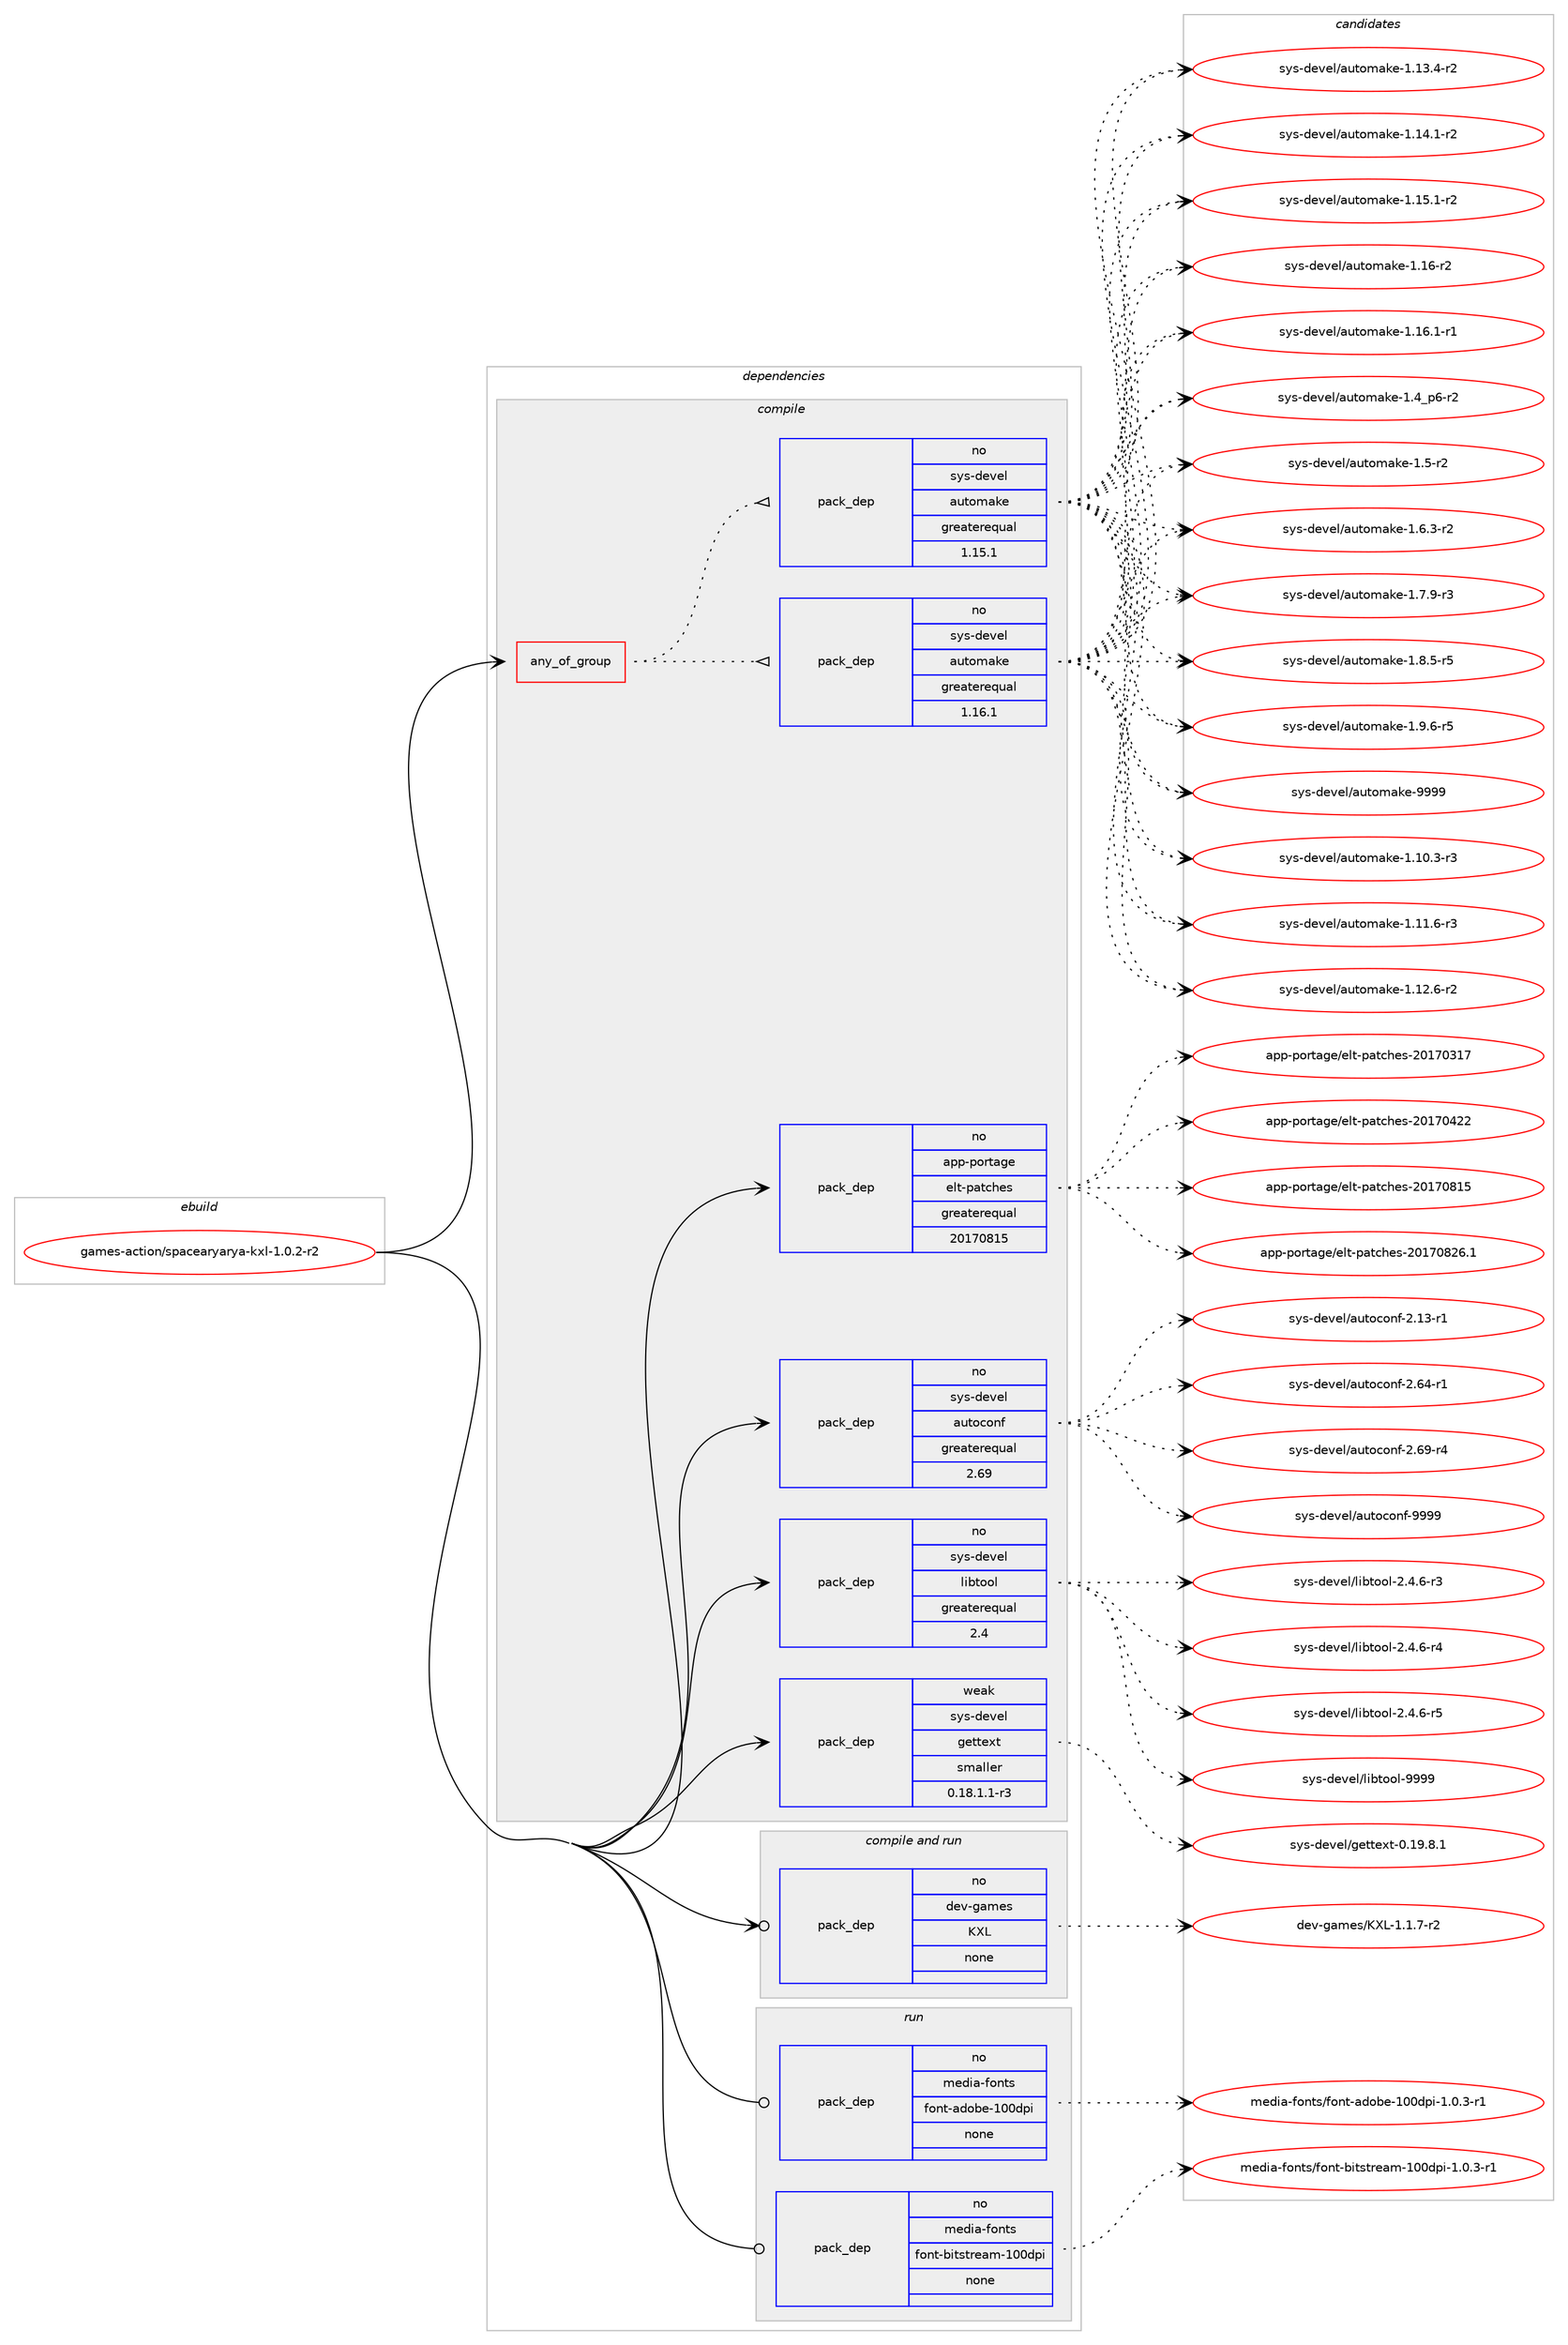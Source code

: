 digraph prolog {

# *************
# Graph options
# *************

newrank=true;
concentrate=true;
compound=true;
graph [rankdir=LR,fontname=Helvetica,fontsize=10,ranksep=1.5];#, ranksep=2.5, nodesep=0.2];
edge  [arrowhead=vee];
node  [fontname=Helvetica,fontsize=10];

# **********
# The ebuild
# **********

subgraph cluster_leftcol {
color=gray;
rank=same;
label=<<i>ebuild</i>>;
id [label="games-action/spacearyarya-kxl-1.0.2-r2", color=red, width=4, href="../games-action/spacearyarya-kxl-1.0.2-r2.svg"];
}

# ****************
# The dependencies
# ****************

subgraph cluster_midcol {
color=gray;
label=<<i>dependencies</i>>;
subgraph cluster_compile {
fillcolor="#eeeeee";
style=filled;
label=<<i>compile</i>>;
subgraph any78 {
dependency1889 [label=<<TABLE BORDER="0" CELLBORDER="1" CELLSPACING="0" CELLPADDING="4"><TR><TD CELLPADDING="10">any_of_group</TD></TR></TABLE>>, shape=none, color=red];subgraph pack1600 {
dependency1890 [label=<<TABLE BORDER="0" CELLBORDER="1" CELLSPACING="0" CELLPADDING="4" WIDTH="220"><TR><TD ROWSPAN="6" CELLPADDING="30">pack_dep</TD></TR><TR><TD WIDTH="110">no</TD></TR><TR><TD>sys-devel</TD></TR><TR><TD>automake</TD></TR><TR><TD>greaterequal</TD></TR><TR><TD>1.16.1</TD></TR></TABLE>>, shape=none, color=blue];
}
dependency1889:e -> dependency1890:w [weight=20,style="dotted",arrowhead="oinv"];
subgraph pack1601 {
dependency1891 [label=<<TABLE BORDER="0" CELLBORDER="1" CELLSPACING="0" CELLPADDING="4" WIDTH="220"><TR><TD ROWSPAN="6" CELLPADDING="30">pack_dep</TD></TR><TR><TD WIDTH="110">no</TD></TR><TR><TD>sys-devel</TD></TR><TR><TD>automake</TD></TR><TR><TD>greaterequal</TD></TR><TR><TD>1.15.1</TD></TR></TABLE>>, shape=none, color=blue];
}
dependency1889:e -> dependency1891:w [weight=20,style="dotted",arrowhead="oinv"];
}
id:e -> dependency1889:w [weight=20,style="solid",arrowhead="vee"];
subgraph pack1602 {
dependency1892 [label=<<TABLE BORDER="0" CELLBORDER="1" CELLSPACING="0" CELLPADDING="4" WIDTH="220"><TR><TD ROWSPAN="6" CELLPADDING="30">pack_dep</TD></TR><TR><TD WIDTH="110">no</TD></TR><TR><TD>app-portage</TD></TR><TR><TD>elt-patches</TD></TR><TR><TD>greaterequal</TD></TR><TR><TD>20170815</TD></TR></TABLE>>, shape=none, color=blue];
}
id:e -> dependency1892:w [weight=20,style="solid",arrowhead="vee"];
subgraph pack1603 {
dependency1893 [label=<<TABLE BORDER="0" CELLBORDER="1" CELLSPACING="0" CELLPADDING="4" WIDTH="220"><TR><TD ROWSPAN="6" CELLPADDING="30">pack_dep</TD></TR><TR><TD WIDTH="110">no</TD></TR><TR><TD>sys-devel</TD></TR><TR><TD>autoconf</TD></TR><TR><TD>greaterequal</TD></TR><TR><TD>2.69</TD></TR></TABLE>>, shape=none, color=blue];
}
id:e -> dependency1893:w [weight=20,style="solid",arrowhead="vee"];
subgraph pack1604 {
dependency1894 [label=<<TABLE BORDER="0" CELLBORDER="1" CELLSPACING="0" CELLPADDING="4" WIDTH="220"><TR><TD ROWSPAN="6" CELLPADDING="30">pack_dep</TD></TR><TR><TD WIDTH="110">no</TD></TR><TR><TD>sys-devel</TD></TR><TR><TD>libtool</TD></TR><TR><TD>greaterequal</TD></TR><TR><TD>2.4</TD></TR></TABLE>>, shape=none, color=blue];
}
id:e -> dependency1894:w [weight=20,style="solid",arrowhead="vee"];
subgraph pack1605 {
dependency1895 [label=<<TABLE BORDER="0" CELLBORDER="1" CELLSPACING="0" CELLPADDING="4" WIDTH="220"><TR><TD ROWSPAN="6" CELLPADDING="30">pack_dep</TD></TR><TR><TD WIDTH="110">weak</TD></TR><TR><TD>sys-devel</TD></TR><TR><TD>gettext</TD></TR><TR><TD>smaller</TD></TR><TR><TD>0.18.1.1-r3</TD></TR></TABLE>>, shape=none, color=blue];
}
id:e -> dependency1895:w [weight=20,style="solid",arrowhead="vee"];
}
subgraph cluster_compileandrun {
fillcolor="#eeeeee";
style=filled;
label=<<i>compile and run</i>>;
subgraph pack1606 {
dependency1896 [label=<<TABLE BORDER="0" CELLBORDER="1" CELLSPACING="0" CELLPADDING="4" WIDTH="220"><TR><TD ROWSPAN="6" CELLPADDING="30">pack_dep</TD></TR><TR><TD WIDTH="110">no</TD></TR><TR><TD>dev-games</TD></TR><TR><TD>KXL</TD></TR><TR><TD>none</TD></TR><TR><TD></TD></TR></TABLE>>, shape=none, color=blue];
}
id:e -> dependency1896:w [weight=20,style="solid",arrowhead="odotvee"];
}
subgraph cluster_run {
fillcolor="#eeeeee";
style=filled;
label=<<i>run</i>>;
subgraph pack1607 {
dependency1897 [label=<<TABLE BORDER="0" CELLBORDER="1" CELLSPACING="0" CELLPADDING="4" WIDTH="220"><TR><TD ROWSPAN="6" CELLPADDING="30">pack_dep</TD></TR><TR><TD WIDTH="110">no</TD></TR><TR><TD>media-fonts</TD></TR><TR><TD>font-adobe-100dpi</TD></TR><TR><TD>none</TD></TR><TR><TD></TD></TR></TABLE>>, shape=none, color=blue];
}
id:e -> dependency1897:w [weight=20,style="solid",arrowhead="odot"];
subgraph pack1608 {
dependency1898 [label=<<TABLE BORDER="0" CELLBORDER="1" CELLSPACING="0" CELLPADDING="4" WIDTH="220"><TR><TD ROWSPAN="6" CELLPADDING="30">pack_dep</TD></TR><TR><TD WIDTH="110">no</TD></TR><TR><TD>media-fonts</TD></TR><TR><TD>font-bitstream-100dpi</TD></TR><TR><TD>none</TD></TR><TR><TD></TD></TR></TABLE>>, shape=none, color=blue];
}
id:e -> dependency1898:w [weight=20,style="solid",arrowhead="odot"];
}
}

# **************
# The candidates
# **************

subgraph cluster_choices {
rank=same;
color=gray;
label=<<i>candidates</i>>;

subgraph choice1600 {
color=black;
nodesep=1;
choice11512111545100101118101108479711711611110997107101454946494846514511451 [label="sys-devel/automake-1.10.3-r3", color=red, width=4,href="../sys-devel/automake-1.10.3-r3.svg"];
choice11512111545100101118101108479711711611110997107101454946494946544511451 [label="sys-devel/automake-1.11.6-r3", color=red, width=4,href="../sys-devel/automake-1.11.6-r3.svg"];
choice11512111545100101118101108479711711611110997107101454946495046544511450 [label="sys-devel/automake-1.12.6-r2", color=red, width=4,href="../sys-devel/automake-1.12.6-r2.svg"];
choice11512111545100101118101108479711711611110997107101454946495146524511450 [label="sys-devel/automake-1.13.4-r2", color=red, width=4,href="../sys-devel/automake-1.13.4-r2.svg"];
choice11512111545100101118101108479711711611110997107101454946495246494511450 [label="sys-devel/automake-1.14.1-r2", color=red, width=4,href="../sys-devel/automake-1.14.1-r2.svg"];
choice11512111545100101118101108479711711611110997107101454946495346494511450 [label="sys-devel/automake-1.15.1-r2", color=red, width=4,href="../sys-devel/automake-1.15.1-r2.svg"];
choice1151211154510010111810110847971171161111099710710145494649544511450 [label="sys-devel/automake-1.16-r2", color=red, width=4,href="../sys-devel/automake-1.16-r2.svg"];
choice11512111545100101118101108479711711611110997107101454946495446494511449 [label="sys-devel/automake-1.16.1-r1", color=red, width=4,href="../sys-devel/automake-1.16.1-r1.svg"];
choice115121115451001011181011084797117116111109971071014549465295112544511450 [label="sys-devel/automake-1.4_p6-r2", color=red, width=4,href="../sys-devel/automake-1.4_p6-r2.svg"];
choice11512111545100101118101108479711711611110997107101454946534511450 [label="sys-devel/automake-1.5-r2", color=red, width=4,href="../sys-devel/automake-1.5-r2.svg"];
choice115121115451001011181011084797117116111109971071014549465446514511450 [label="sys-devel/automake-1.6.3-r2", color=red, width=4,href="../sys-devel/automake-1.6.3-r2.svg"];
choice115121115451001011181011084797117116111109971071014549465546574511451 [label="sys-devel/automake-1.7.9-r3", color=red, width=4,href="../sys-devel/automake-1.7.9-r3.svg"];
choice115121115451001011181011084797117116111109971071014549465646534511453 [label="sys-devel/automake-1.8.5-r5", color=red, width=4,href="../sys-devel/automake-1.8.5-r5.svg"];
choice115121115451001011181011084797117116111109971071014549465746544511453 [label="sys-devel/automake-1.9.6-r5", color=red, width=4,href="../sys-devel/automake-1.9.6-r5.svg"];
choice115121115451001011181011084797117116111109971071014557575757 [label="sys-devel/automake-9999", color=red, width=4,href="../sys-devel/automake-9999.svg"];
dependency1890:e -> choice11512111545100101118101108479711711611110997107101454946494846514511451:w [style=dotted,weight="100"];
dependency1890:e -> choice11512111545100101118101108479711711611110997107101454946494946544511451:w [style=dotted,weight="100"];
dependency1890:e -> choice11512111545100101118101108479711711611110997107101454946495046544511450:w [style=dotted,weight="100"];
dependency1890:e -> choice11512111545100101118101108479711711611110997107101454946495146524511450:w [style=dotted,weight="100"];
dependency1890:e -> choice11512111545100101118101108479711711611110997107101454946495246494511450:w [style=dotted,weight="100"];
dependency1890:e -> choice11512111545100101118101108479711711611110997107101454946495346494511450:w [style=dotted,weight="100"];
dependency1890:e -> choice1151211154510010111810110847971171161111099710710145494649544511450:w [style=dotted,weight="100"];
dependency1890:e -> choice11512111545100101118101108479711711611110997107101454946495446494511449:w [style=dotted,weight="100"];
dependency1890:e -> choice115121115451001011181011084797117116111109971071014549465295112544511450:w [style=dotted,weight="100"];
dependency1890:e -> choice11512111545100101118101108479711711611110997107101454946534511450:w [style=dotted,weight="100"];
dependency1890:e -> choice115121115451001011181011084797117116111109971071014549465446514511450:w [style=dotted,weight="100"];
dependency1890:e -> choice115121115451001011181011084797117116111109971071014549465546574511451:w [style=dotted,weight="100"];
dependency1890:e -> choice115121115451001011181011084797117116111109971071014549465646534511453:w [style=dotted,weight="100"];
dependency1890:e -> choice115121115451001011181011084797117116111109971071014549465746544511453:w [style=dotted,weight="100"];
dependency1890:e -> choice115121115451001011181011084797117116111109971071014557575757:w [style=dotted,weight="100"];
}
subgraph choice1601 {
color=black;
nodesep=1;
choice11512111545100101118101108479711711611110997107101454946494846514511451 [label="sys-devel/automake-1.10.3-r3", color=red, width=4,href="../sys-devel/automake-1.10.3-r3.svg"];
choice11512111545100101118101108479711711611110997107101454946494946544511451 [label="sys-devel/automake-1.11.6-r3", color=red, width=4,href="../sys-devel/automake-1.11.6-r3.svg"];
choice11512111545100101118101108479711711611110997107101454946495046544511450 [label="sys-devel/automake-1.12.6-r2", color=red, width=4,href="../sys-devel/automake-1.12.6-r2.svg"];
choice11512111545100101118101108479711711611110997107101454946495146524511450 [label="sys-devel/automake-1.13.4-r2", color=red, width=4,href="../sys-devel/automake-1.13.4-r2.svg"];
choice11512111545100101118101108479711711611110997107101454946495246494511450 [label="sys-devel/automake-1.14.1-r2", color=red, width=4,href="../sys-devel/automake-1.14.1-r2.svg"];
choice11512111545100101118101108479711711611110997107101454946495346494511450 [label="sys-devel/automake-1.15.1-r2", color=red, width=4,href="../sys-devel/automake-1.15.1-r2.svg"];
choice1151211154510010111810110847971171161111099710710145494649544511450 [label="sys-devel/automake-1.16-r2", color=red, width=4,href="../sys-devel/automake-1.16-r2.svg"];
choice11512111545100101118101108479711711611110997107101454946495446494511449 [label="sys-devel/automake-1.16.1-r1", color=red, width=4,href="../sys-devel/automake-1.16.1-r1.svg"];
choice115121115451001011181011084797117116111109971071014549465295112544511450 [label="sys-devel/automake-1.4_p6-r2", color=red, width=4,href="../sys-devel/automake-1.4_p6-r2.svg"];
choice11512111545100101118101108479711711611110997107101454946534511450 [label="sys-devel/automake-1.5-r2", color=red, width=4,href="../sys-devel/automake-1.5-r2.svg"];
choice115121115451001011181011084797117116111109971071014549465446514511450 [label="sys-devel/automake-1.6.3-r2", color=red, width=4,href="../sys-devel/automake-1.6.3-r2.svg"];
choice115121115451001011181011084797117116111109971071014549465546574511451 [label="sys-devel/automake-1.7.9-r3", color=red, width=4,href="../sys-devel/automake-1.7.9-r3.svg"];
choice115121115451001011181011084797117116111109971071014549465646534511453 [label="sys-devel/automake-1.8.5-r5", color=red, width=4,href="../sys-devel/automake-1.8.5-r5.svg"];
choice115121115451001011181011084797117116111109971071014549465746544511453 [label="sys-devel/automake-1.9.6-r5", color=red, width=4,href="../sys-devel/automake-1.9.6-r5.svg"];
choice115121115451001011181011084797117116111109971071014557575757 [label="sys-devel/automake-9999", color=red, width=4,href="../sys-devel/automake-9999.svg"];
dependency1891:e -> choice11512111545100101118101108479711711611110997107101454946494846514511451:w [style=dotted,weight="100"];
dependency1891:e -> choice11512111545100101118101108479711711611110997107101454946494946544511451:w [style=dotted,weight="100"];
dependency1891:e -> choice11512111545100101118101108479711711611110997107101454946495046544511450:w [style=dotted,weight="100"];
dependency1891:e -> choice11512111545100101118101108479711711611110997107101454946495146524511450:w [style=dotted,weight="100"];
dependency1891:e -> choice11512111545100101118101108479711711611110997107101454946495246494511450:w [style=dotted,weight="100"];
dependency1891:e -> choice11512111545100101118101108479711711611110997107101454946495346494511450:w [style=dotted,weight="100"];
dependency1891:e -> choice1151211154510010111810110847971171161111099710710145494649544511450:w [style=dotted,weight="100"];
dependency1891:e -> choice11512111545100101118101108479711711611110997107101454946495446494511449:w [style=dotted,weight="100"];
dependency1891:e -> choice115121115451001011181011084797117116111109971071014549465295112544511450:w [style=dotted,weight="100"];
dependency1891:e -> choice11512111545100101118101108479711711611110997107101454946534511450:w [style=dotted,weight="100"];
dependency1891:e -> choice115121115451001011181011084797117116111109971071014549465446514511450:w [style=dotted,weight="100"];
dependency1891:e -> choice115121115451001011181011084797117116111109971071014549465546574511451:w [style=dotted,weight="100"];
dependency1891:e -> choice115121115451001011181011084797117116111109971071014549465646534511453:w [style=dotted,weight="100"];
dependency1891:e -> choice115121115451001011181011084797117116111109971071014549465746544511453:w [style=dotted,weight="100"];
dependency1891:e -> choice115121115451001011181011084797117116111109971071014557575757:w [style=dotted,weight="100"];
}
subgraph choice1602 {
color=black;
nodesep=1;
choice97112112451121111141169710310147101108116451129711699104101115455048495548514955 [label="app-portage/elt-patches-20170317", color=red, width=4,href="../app-portage/elt-patches-20170317.svg"];
choice97112112451121111141169710310147101108116451129711699104101115455048495548525050 [label="app-portage/elt-patches-20170422", color=red, width=4,href="../app-portage/elt-patches-20170422.svg"];
choice97112112451121111141169710310147101108116451129711699104101115455048495548564953 [label="app-portage/elt-patches-20170815", color=red, width=4,href="../app-portage/elt-patches-20170815.svg"];
choice971121124511211111411697103101471011081164511297116991041011154550484955485650544649 [label="app-portage/elt-patches-20170826.1", color=red, width=4,href="../app-portage/elt-patches-20170826.1.svg"];
dependency1892:e -> choice97112112451121111141169710310147101108116451129711699104101115455048495548514955:w [style=dotted,weight="100"];
dependency1892:e -> choice97112112451121111141169710310147101108116451129711699104101115455048495548525050:w [style=dotted,weight="100"];
dependency1892:e -> choice97112112451121111141169710310147101108116451129711699104101115455048495548564953:w [style=dotted,weight="100"];
dependency1892:e -> choice971121124511211111411697103101471011081164511297116991041011154550484955485650544649:w [style=dotted,weight="100"];
}
subgraph choice1603 {
color=black;
nodesep=1;
choice1151211154510010111810110847971171161119911111010245504649514511449 [label="sys-devel/autoconf-2.13-r1", color=red, width=4,href="../sys-devel/autoconf-2.13-r1.svg"];
choice1151211154510010111810110847971171161119911111010245504654524511449 [label="sys-devel/autoconf-2.64-r1", color=red, width=4,href="../sys-devel/autoconf-2.64-r1.svg"];
choice1151211154510010111810110847971171161119911111010245504654574511452 [label="sys-devel/autoconf-2.69-r4", color=red, width=4,href="../sys-devel/autoconf-2.69-r4.svg"];
choice115121115451001011181011084797117116111991111101024557575757 [label="sys-devel/autoconf-9999", color=red, width=4,href="../sys-devel/autoconf-9999.svg"];
dependency1893:e -> choice1151211154510010111810110847971171161119911111010245504649514511449:w [style=dotted,weight="100"];
dependency1893:e -> choice1151211154510010111810110847971171161119911111010245504654524511449:w [style=dotted,weight="100"];
dependency1893:e -> choice1151211154510010111810110847971171161119911111010245504654574511452:w [style=dotted,weight="100"];
dependency1893:e -> choice115121115451001011181011084797117116111991111101024557575757:w [style=dotted,weight="100"];
}
subgraph choice1604 {
color=black;
nodesep=1;
choice1151211154510010111810110847108105981161111111084550465246544511451 [label="sys-devel/libtool-2.4.6-r3", color=red, width=4,href="../sys-devel/libtool-2.4.6-r3.svg"];
choice1151211154510010111810110847108105981161111111084550465246544511452 [label="sys-devel/libtool-2.4.6-r4", color=red, width=4,href="../sys-devel/libtool-2.4.6-r4.svg"];
choice1151211154510010111810110847108105981161111111084550465246544511453 [label="sys-devel/libtool-2.4.6-r5", color=red, width=4,href="../sys-devel/libtool-2.4.6-r5.svg"];
choice1151211154510010111810110847108105981161111111084557575757 [label="sys-devel/libtool-9999", color=red, width=4,href="../sys-devel/libtool-9999.svg"];
dependency1894:e -> choice1151211154510010111810110847108105981161111111084550465246544511451:w [style=dotted,weight="100"];
dependency1894:e -> choice1151211154510010111810110847108105981161111111084550465246544511452:w [style=dotted,weight="100"];
dependency1894:e -> choice1151211154510010111810110847108105981161111111084550465246544511453:w [style=dotted,weight="100"];
dependency1894:e -> choice1151211154510010111810110847108105981161111111084557575757:w [style=dotted,weight="100"];
}
subgraph choice1605 {
color=black;
nodesep=1;
choice1151211154510010111810110847103101116116101120116454846495746564649 [label="sys-devel/gettext-0.19.8.1", color=red, width=4,href="../sys-devel/gettext-0.19.8.1.svg"];
dependency1895:e -> choice1151211154510010111810110847103101116116101120116454846495746564649:w [style=dotted,weight="100"];
}
subgraph choice1606 {
color=black;
nodesep=1;
choice1001011184510397109101115477588764549464946554511450 [label="dev-games/KXL-1.1.7-r2", color=red, width=4,href="../dev-games/KXL-1.1.7-r2.svg"];
dependency1896:e -> choice1001011184510397109101115477588764549464946554511450:w [style=dotted,weight="100"];
}
subgraph choice1607 {
color=black;
nodesep=1;
choice109101100105974510211111011611547102111110116459710011198101454948481001121054549464846514511449 [label="media-fonts/font-adobe-100dpi-1.0.3-r1", color=red, width=4,href="../media-fonts/font-adobe-100dpi-1.0.3-r1.svg"];
dependency1897:e -> choice109101100105974510211111011611547102111110116459710011198101454948481001121054549464846514511449:w [style=dotted,weight="100"];
}
subgraph choice1608 {
color=black;
nodesep=1;
choice109101100105974510211111011611547102111110116459810511611511611410197109454948481001121054549464846514511449 [label="media-fonts/font-bitstream-100dpi-1.0.3-r1", color=red, width=4,href="../media-fonts/font-bitstream-100dpi-1.0.3-r1.svg"];
dependency1898:e -> choice109101100105974510211111011611547102111110116459810511611511611410197109454948481001121054549464846514511449:w [style=dotted,weight="100"];
}
}

}
